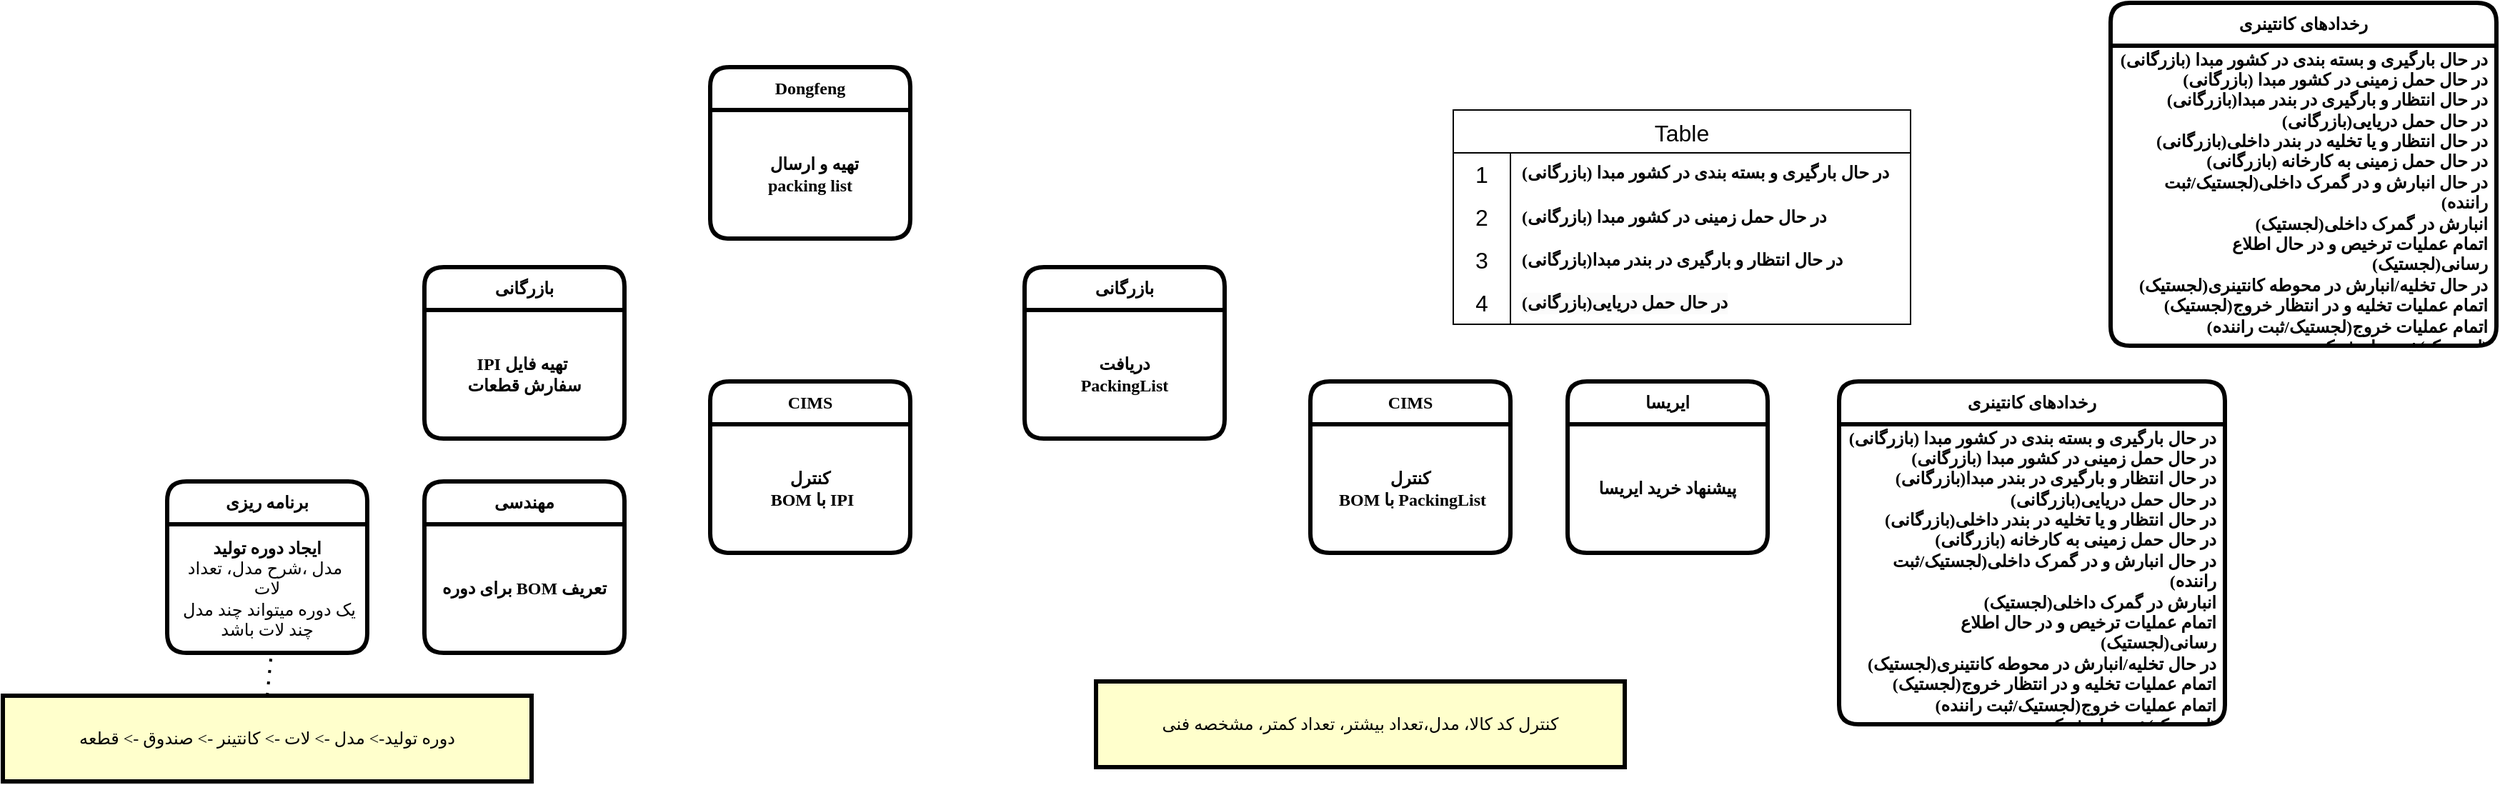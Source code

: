 <mxfile version="24.7.8">
  <diagram name="Page-1" id="c7558073-3199-34d8-9f00-42111426c3f3">
    <mxGraphModel dx="1940" dy="1741" grid="1" gridSize="10" guides="1" tooltips="1" connect="1" arrows="1" fold="1" page="1" pageScale="1" pageWidth="826" pageHeight="1169" background="none" math="0" shadow="0">
      <root>
        <mxCell id="0" />
        <mxCell id="1" parent="0" />
        <mxCell id="4" value="‏دوره تولید-&gt; مدل -&gt; لات -&gt; کانتینر -&gt; صندوق -&gt; قطعه" style="whiteSpace=wrap;align=center;verticalAlign=middle;fontStyle=0;strokeWidth=3;fillColor=#FFFFCC;fontFamily=Vazirmatn;fontSource=https%3A%2F%2Ffonts.googleapis.com%2Fcss%3Ffamily%3DVazirmatn;" parent="1" vertex="1">
          <mxGeometry x="-135" y="480" width="370" height="60" as="geometry" />
        </mxCell>
        <mxCell id="ImeqDuy5QfRWBbxiFpZr-104" value="&lt;span style=&quot;font-weight: 700;&quot;&gt;برنامه ریزی&lt;/span&gt;" style="swimlane;fontStyle=0;childLayout=stackLayout;horizontal=1;startSize=30;horizontalStack=0;resizeParent=1;resizeParentMax=0;resizeLast=0;collapsible=1;marginBottom=0;whiteSpace=wrap;html=1;strokeWidth=3;rounded=1;fontFamily=Vazirmatn;fontSource=https%3A%2F%2Ffonts.googleapis.com%2Fcss%3Ffamily%3DVazirmatn;" vertex="1" parent="1">
          <mxGeometry x="-20" y="330" width="140" height="120" as="geometry" />
        </mxCell>
        <mxCell id="ImeqDuy5QfRWBbxiFpZr-105" value="&lt;b&gt;ایجاد دوره تولید&lt;/b&gt;&lt;div&gt;مدل ،شرح مدل، تعداد&amp;nbsp;&lt;/div&gt;&lt;div&gt;&lt;span style=&quot;background-color: initial;&quot;&gt;لات&lt;/span&gt;&lt;br&gt;&lt;/div&gt;&lt;div&gt;&lt;span style=&quot;background-color: initial;&quot;&gt;یک دوره میتواند چند مدل&amp;nbsp; چند لات باشد&lt;/span&gt;&lt;/div&gt;" style="text;strokeColor=none;fillColor=none;align=center;verticalAlign=middle;spacingLeft=4;spacingRight=4;overflow=hidden;points=[[0,0.5],[1,0.5]];portConstraint=eastwest;rotatable=0;whiteSpace=wrap;html=1;strokeWidth=3;rounded=1;fontFamily=Vazirmatn;fontSource=https%3A%2F%2Ffonts.googleapis.com%2Fcss%3Ffamily%3DVazirmatn;" vertex="1" parent="ImeqDuy5QfRWBbxiFpZr-104">
          <mxGeometry y="30" width="140" height="90" as="geometry" />
        </mxCell>
        <mxCell id="ImeqDuy5QfRWBbxiFpZr-108" value="" style="endArrow=none;dashed=1;html=1;dashPattern=1 3;strokeWidth=2;rounded=0;exitX=0.5;exitY=0;exitDx=0;exitDy=0;entryX=0.521;entryY=1;entryDx=0;entryDy=0;entryPerimeter=0;" edge="1" parent="1" source="4" target="ImeqDuy5QfRWBbxiFpZr-105">
          <mxGeometry width="50" height="50" relative="1" as="geometry">
            <mxPoint x="390" y="320" as="sourcePoint" />
            <mxPoint x="440" y="270" as="targetPoint" />
          </mxGeometry>
        </mxCell>
        <mxCell id="ImeqDuy5QfRWBbxiFpZr-109" value="&lt;span style=&quot;font-weight: 700;&quot;&gt;مهندسی&lt;/span&gt;" style="swimlane;fontStyle=0;childLayout=stackLayout;horizontal=1;startSize=30;horizontalStack=0;resizeParent=1;resizeParentMax=0;resizeLast=0;collapsible=1;marginBottom=0;whiteSpace=wrap;html=1;strokeWidth=3;rounded=1;fontFamily=Vazirmatn;fontSource=https%3A%2F%2Ffonts.googleapis.com%2Fcss%3Ffamily%3DVazirmatn;" vertex="1" parent="1">
          <mxGeometry x="160" y="330" width="140" height="120" as="geometry" />
        </mxCell>
        <mxCell id="ImeqDuy5QfRWBbxiFpZr-110" value="&lt;b&gt;‮‏‏تعریف MOB برای دوره&lt;/b&gt;" style="text;strokeColor=none;fillColor=none;align=center;verticalAlign=middle;spacingLeft=4;spacingRight=4;overflow=hidden;points=[[0,0.5],[1,0.5]];portConstraint=eastwest;rotatable=0;whiteSpace=wrap;html=1;strokeWidth=3;rounded=1;fontFamily=Vazirmatn;fontSource=https%3A%2F%2Ffonts.googleapis.com%2Fcss%3Ffamily%3DVazirmatn;" vertex="1" parent="ImeqDuy5QfRWBbxiFpZr-109">
          <mxGeometry y="30" width="140" height="90" as="geometry" />
        </mxCell>
        <mxCell id="ImeqDuy5QfRWBbxiFpZr-111" value="&lt;span style=&quot;font-weight: 700;&quot;&gt;بازرگانی&lt;/span&gt;" style="swimlane;fontStyle=0;childLayout=stackLayout;horizontal=1;startSize=30;horizontalStack=0;resizeParent=1;resizeParentMax=0;resizeLast=0;collapsible=1;marginBottom=0;whiteSpace=wrap;html=1;strokeWidth=3;rounded=1;fontFamily=Vazirmatn;fontSource=https%3A%2F%2Ffonts.googleapis.com%2Fcss%3Ffamily%3DVazirmatn;" vertex="1" parent="1">
          <mxGeometry x="160" y="180" width="140" height="120" as="geometry" />
        </mxCell>
        <mxCell id="ImeqDuy5QfRWBbxiFpZr-112" value="&lt;b&gt;‮&amp;nbsp; تهیه فایل IPI&amp;nbsp;&lt;/b&gt;&lt;div&gt;&lt;b&gt;سفارش قطعات&lt;/b&gt;&lt;/div&gt;" style="text;strokeColor=none;fillColor=none;align=center;verticalAlign=middle;spacingLeft=4;spacingRight=4;overflow=hidden;points=[[0,0.5],[1,0.5]];portConstraint=eastwest;rotatable=0;whiteSpace=wrap;html=1;strokeWidth=3;rounded=1;fontFamily=Vazirmatn;fontSource=https%3A%2F%2Ffonts.googleapis.com%2Fcss%3Ffamily%3DVazirmatn;" vertex="1" parent="ImeqDuy5QfRWBbxiFpZr-111">
          <mxGeometry y="30" width="140" height="90" as="geometry" />
        </mxCell>
        <mxCell id="ImeqDuy5QfRWBbxiFpZr-113" value="&lt;b&gt;CIMS&lt;/b&gt;" style="swimlane;fontStyle=0;childLayout=stackLayout;horizontal=1;startSize=30;horizontalStack=0;resizeParent=1;resizeParentMax=0;resizeLast=0;collapsible=1;marginBottom=0;whiteSpace=wrap;html=1;strokeWidth=3;rounded=1;fontFamily=Vazirmatn;fontSource=https%3A%2F%2Ffonts.googleapis.com%2Fcss%3Ffamily%3DVazirmatn;" vertex="1" parent="1">
          <mxGeometry x="360" y="260" width="140" height="120" as="geometry" />
        </mxCell>
        <mxCell id="ImeqDuy5QfRWBbxiFpZr-114" value="&lt;b&gt;کنترل&lt;/b&gt;&lt;div&gt;&lt;b&gt;&amp;nbsp;BOM با IPI&lt;/b&gt;&lt;/div&gt;" style="text;strokeColor=none;fillColor=none;align=center;verticalAlign=middle;spacingLeft=4;spacingRight=4;overflow=hidden;points=[[0,0.5],[1,0.5]];portConstraint=eastwest;rotatable=0;whiteSpace=wrap;html=1;strokeWidth=3;rounded=1;fontFamily=Vazirmatn;fontSource=https%3A%2F%2Ffonts.googleapis.com%2Fcss%3Ffamily%3DVazirmatn;" vertex="1" parent="ImeqDuy5QfRWBbxiFpZr-113">
          <mxGeometry y="30" width="140" height="90" as="geometry" />
        </mxCell>
        <mxCell id="ImeqDuy5QfRWBbxiFpZr-118" value="&lt;b&gt;Dongfeng&lt;/b&gt;" style="swimlane;fontStyle=0;childLayout=stackLayout;horizontal=1;startSize=30;horizontalStack=0;resizeParent=1;resizeParentMax=0;resizeLast=0;collapsible=1;marginBottom=0;whiteSpace=wrap;html=1;strokeWidth=3;rounded=1;fontFamily=Vazirmatn;fontSource=https%3A%2F%2Ffonts.googleapis.com%2Fcss%3Ffamily%3DVazirmatn;" vertex="1" parent="1">
          <mxGeometry x="360" y="40" width="140" height="120" as="geometry" />
        </mxCell>
        <mxCell id="ImeqDuy5QfRWBbxiFpZr-119" value="&lt;b&gt;&amp;nbsp; تهیه و ارسال&lt;/b&gt;&lt;div&gt;&lt;b&gt;packing list&lt;/b&gt;&lt;/div&gt;" style="text;strokeColor=none;fillColor=none;align=center;verticalAlign=middle;spacingLeft=4;spacingRight=4;overflow=hidden;points=[[0,0.5],[1,0.5]];portConstraint=eastwest;rotatable=0;whiteSpace=wrap;html=1;strokeWidth=3;rounded=1;fontFamily=Vazirmatn;fontSource=https%3A%2F%2Ffonts.googleapis.com%2Fcss%3Ffamily%3DVazirmatn;" vertex="1" parent="ImeqDuy5QfRWBbxiFpZr-118">
          <mxGeometry y="30" width="140" height="90" as="geometry" />
        </mxCell>
        <mxCell id="ImeqDuy5QfRWBbxiFpZr-120" value="&lt;b&gt;بازرگانی&lt;/b&gt;" style="swimlane;fontStyle=0;childLayout=stackLayout;horizontal=1;startSize=30;horizontalStack=0;resizeParent=1;resizeParentMax=0;resizeLast=0;collapsible=1;marginBottom=0;whiteSpace=wrap;html=1;strokeWidth=3;rounded=1;fontFamily=Vazirmatn;fontSource=https%3A%2F%2Ffonts.googleapis.com%2Fcss%3Ffamily%3DVazirmatn;" vertex="1" parent="1">
          <mxGeometry x="580" y="180" width="140" height="120" as="geometry" />
        </mxCell>
        <mxCell id="ImeqDuy5QfRWBbxiFpZr-121" value="&lt;b&gt;دریافت&lt;/b&gt;&lt;div&gt;&lt;b&gt;PackingList&lt;/b&gt;&lt;/div&gt;" style="text;strokeColor=none;fillColor=none;align=center;verticalAlign=middle;spacingLeft=4;spacingRight=4;overflow=hidden;points=[[0,0.5],[1,0.5]];portConstraint=eastwest;rotatable=0;whiteSpace=wrap;html=1;strokeWidth=3;rounded=1;fontFamily=Vazirmatn;fontSource=https%3A%2F%2Ffonts.googleapis.com%2Fcss%3Ffamily%3DVazirmatn;" vertex="1" parent="ImeqDuy5QfRWBbxiFpZr-120">
          <mxGeometry y="30" width="140" height="90" as="geometry" />
        </mxCell>
        <mxCell id="ImeqDuy5QfRWBbxiFpZr-122" value="&lt;b&gt;CIMS&lt;/b&gt;" style="swimlane;fontStyle=0;childLayout=stackLayout;horizontal=1;startSize=30;horizontalStack=0;resizeParent=1;resizeParentMax=0;resizeLast=0;collapsible=1;marginBottom=0;whiteSpace=wrap;html=1;strokeWidth=3;rounded=1;fontFamily=Vazirmatn;fontSource=https%3A%2F%2Ffonts.googleapis.com%2Fcss%3Ffamily%3DVazirmatn;" vertex="1" parent="1">
          <mxGeometry x="780" y="260" width="140" height="120" as="geometry" />
        </mxCell>
        <mxCell id="ImeqDuy5QfRWBbxiFpZr-123" value="&lt;b&gt;کنترل&lt;/b&gt;&lt;div&gt;&lt;b&gt;&amp;nbsp;BOM با PackingList&lt;/b&gt;&lt;/div&gt;" style="text;strokeColor=none;fillColor=none;align=center;verticalAlign=middle;spacingLeft=4;spacingRight=4;overflow=hidden;points=[[0,0.5],[1,0.5]];portConstraint=eastwest;rotatable=0;whiteSpace=wrap;html=1;strokeWidth=3;rounded=1;fontFamily=Vazirmatn;fontSource=https%3A%2F%2Ffonts.googleapis.com%2Fcss%3Ffamily%3DVazirmatn;" vertex="1" parent="ImeqDuy5QfRWBbxiFpZr-122">
          <mxGeometry y="30" width="140" height="90" as="geometry" />
        </mxCell>
        <mxCell id="ImeqDuy5QfRWBbxiFpZr-124" value="کنترل کد کالا، مدل،تعداد بیشتر، تعداد کمتر، مشخصه فنی" style="whiteSpace=wrap;align=center;verticalAlign=middle;fontStyle=0;strokeWidth=3;fillColor=#FFFFCC;fontFamily=Vazirmatn;fontSource=https%3A%2F%2Ffonts.googleapis.com%2Fcss%3Ffamily%3DVazirmatn;" vertex="1" parent="1">
          <mxGeometry x="630" y="470" width="370" height="60" as="geometry" />
        </mxCell>
        <mxCell id="ImeqDuy5QfRWBbxiFpZr-125" value="&lt;b&gt;ایریسا&lt;/b&gt;" style="swimlane;fontStyle=0;childLayout=stackLayout;horizontal=1;startSize=30;horizontalStack=0;resizeParent=1;resizeParentMax=0;resizeLast=0;collapsible=1;marginBottom=0;whiteSpace=wrap;html=1;strokeWidth=3;rounded=1;fontFamily=Vazirmatn;fontSource=https%3A%2F%2Ffonts.googleapis.com%2Fcss%3Ffamily%3DVazirmatn;" vertex="1" parent="1">
          <mxGeometry x="960" y="260" width="140" height="120" as="geometry" />
        </mxCell>
        <mxCell id="ImeqDuy5QfRWBbxiFpZr-126" value="&lt;b&gt;پیشنهاد خرید ایریسا&lt;/b&gt;" style="text;strokeColor=none;fillColor=none;align=center;verticalAlign=middle;spacingLeft=4;spacingRight=4;overflow=hidden;points=[[0,0.5],[1,0.5]];portConstraint=eastwest;rotatable=0;whiteSpace=wrap;html=1;strokeWidth=3;rounded=1;fontFamily=Vazirmatn;fontSource=https%3A%2F%2Ffonts.googleapis.com%2Fcss%3Ffamily%3DVazirmatn;" vertex="1" parent="ImeqDuy5QfRWBbxiFpZr-125">
          <mxGeometry y="30" width="140" height="90" as="geometry" />
        </mxCell>
        <mxCell id="ImeqDuy5QfRWBbxiFpZr-127" value="&lt;b&gt;رخدادهای کانتینری&lt;/b&gt;" style="swimlane;fontStyle=0;childLayout=stackLayout;horizontal=1;startSize=30;horizontalStack=0;resizeParent=1;resizeParentMax=0;resizeLast=0;collapsible=1;marginBottom=0;whiteSpace=wrap;html=1;strokeWidth=3;rounded=1;fontFamily=Vazirmatn;fontSource=https%3A%2F%2Ffonts.googleapis.com%2Fcss%3Ffamily%3DVazirmatn;" vertex="1" parent="1">
          <mxGeometry x="1150" y="260" width="270" height="240" as="geometry" />
        </mxCell>
        <mxCell id="ImeqDuy5QfRWBbxiFpZr-128" value="&lt;b&gt;در حال بارگیری و بسته بندی در کشور مبدا (بازرگانی)&lt;/b&gt;&lt;div&gt;&lt;b&gt;در حال حمل زمینی در کشور مبدا (بازرگانی)&lt;/b&gt;&lt;/div&gt;&lt;div&gt;&lt;b&gt;در حال انتظار و بارگیری در بندر مبدا(بازرگانی)&lt;/b&gt;&lt;/div&gt;&lt;div&gt;&lt;b&gt;در حال حمل دریایی(بازرگانی)&lt;/b&gt;&lt;/div&gt;&lt;div&gt;&lt;b&gt;در حال انتظار و یا تخلیه در بندر داخلی(بازرگانی)&lt;/b&gt;&lt;/div&gt;&lt;div&gt;&lt;b&gt;در حال حمل زمینی به کارخانه (بازرگانی)&lt;/b&gt;&lt;/div&gt;&lt;div&gt;&lt;b&gt;در حال انبارش و در گمرک داخلی(لجستیک/ثبت راننده)&lt;/b&gt;&lt;/div&gt;&lt;div&gt;&lt;b&gt;انبارش در گمرک داخلی(لجستیک)&lt;/b&gt;&lt;/div&gt;&lt;div&gt;&lt;b&gt;اتمام عملیات ترخیص و در حال اطلاع رسانی&lt;/b&gt;&lt;b style=&quot;background-color: initial;&quot;&gt;(لجستیک)&lt;/b&gt;&lt;/div&gt;&lt;div&gt;&lt;b&gt;در حال تخلیه/انبارش در محوطه کانتینری&lt;/b&gt;&lt;b style=&quot;background-color: initial;&quot;&gt;(لجستیک)&lt;/b&gt;&lt;/div&gt;&lt;div&gt;&lt;b&gt;اتمام عملیات تخلیه و در انتظار خروج&lt;/b&gt;&lt;b style=&quot;background-color: initial;&quot;&gt;(لجستیک)&lt;/b&gt;&lt;/div&gt;&lt;div&gt;&lt;b&gt;اتمام عملیات خروج&lt;/b&gt;&lt;b style=&quot;background-color: initial;&quot;&gt;(لجستیک/ثبت راننده)&lt;/b&gt;&lt;/div&gt;&lt;div&gt;&lt;b style=&quot;background-color: initial;&quot;&gt;(لجستیک)&lt;/b&gt;&lt;b&gt;خروج از شرکت&lt;/b&gt;&lt;/div&gt;" style="text;strokeColor=none;fillColor=none;align=right;verticalAlign=middle;spacingLeft=4;spacingRight=4;overflow=hidden;points=[[0,0.5],[1,0.5]];portConstraint=eastwest;rotatable=0;whiteSpace=wrap;html=1;strokeWidth=3;rounded=1;fontFamily=Vazirmatn;fontSource=https%3A%2F%2Ffonts.googleapis.com%2Fcss%3Ffamily%3DVazirmatn;textDirection=rtl;" vertex="1" parent="ImeqDuy5QfRWBbxiFpZr-127">
          <mxGeometry y="30" width="270" height="210" as="geometry" />
        </mxCell>
        <mxCell id="ImeqDuy5QfRWBbxiFpZr-141" value="&lt;b&gt;رخدادهای کانتینری&lt;/b&gt;" style="swimlane;fontStyle=0;childLayout=stackLayout;horizontal=1;startSize=30;horizontalStack=0;resizeParent=1;resizeParentMax=0;resizeLast=0;collapsible=1;marginBottom=0;whiteSpace=wrap;html=1;strokeWidth=3;rounded=1;fontFamily=Vazirmatn;fontSource=https%3A%2F%2Ffonts.googleapis.com%2Fcss%3Ffamily%3DVazirmatn;" vertex="1" parent="1">
          <mxGeometry x="1340" y="-5" width="270" height="240" as="geometry" />
        </mxCell>
        <mxCell id="ImeqDuy5QfRWBbxiFpZr-142" value="&lt;b&gt;در حال بارگیری و بسته بندی در کشور مبدا (بازرگانی)&lt;/b&gt;&lt;div&gt;&lt;b&gt;در حال حمل زمینی در کشور مبدا (بازرگانی)&lt;/b&gt;&lt;/div&gt;&lt;div&gt;&lt;b&gt;در حال انتظار و بارگیری در بندر مبدا(بازرگانی)&lt;/b&gt;&lt;/div&gt;&lt;div&gt;&lt;b&gt;در حال حمل دریایی(بازرگانی)&lt;/b&gt;&lt;/div&gt;&lt;div&gt;&lt;b&gt;در حال انتظار و یا تخلیه در بندر داخلی(بازرگانی)&lt;/b&gt;&lt;/div&gt;&lt;div&gt;&lt;b&gt;در حال حمل زمینی به کارخانه (بازرگانی)&lt;/b&gt;&lt;/div&gt;&lt;div&gt;&lt;b&gt;در حال انبارش و در گمرک داخلی(لجستیک/ثبت راننده)&lt;/b&gt;&lt;/div&gt;&lt;div&gt;&lt;b&gt;انبارش در گمرک داخلی(لجستیک)&lt;/b&gt;&lt;/div&gt;&lt;div&gt;&lt;b&gt;اتمام عملیات ترخیص و در حال اطلاع رسانی&lt;/b&gt;&lt;b style=&quot;background-color: initial;&quot;&gt;(لجستیک)&lt;/b&gt;&lt;/div&gt;&lt;div&gt;&lt;b&gt;در حال تخلیه/انبارش در محوطه کانتینری&lt;/b&gt;&lt;b style=&quot;background-color: initial;&quot;&gt;(لجستیک)&lt;/b&gt;&lt;/div&gt;&lt;div&gt;&lt;b&gt;اتمام عملیات تخلیه و در انتظار خروج&lt;/b&gt;&lt;b style=&quot;background-color: initial;&quot;&gt;(لجستیک)&lt;/b&gt;&lt;/div&gt;&lt;div&gt;&lt;b&gt;اتمام عملیات خروج&lt;/b&gt;&lt;b style=&quot;background-color: initial;&quot;&gt;(لجستیک/ثبت راننده)&lt;/b&gt;&lt;/div&gt;&lt;div&gt;&lt;b style=&quot;background-color: initial;&quot;&gt;(لجستیک)&lt;/b&gt;&lt;b&gt;خروج از شرکت&lt;/b&gt;&lt;/div&gt;" style="text;strokeColor=none;fillColor=none;align=right;verticalAlign=middle;spacingLeft=4;spacingRight=4;overflow=hidden;points=[[0,0.5],[1,0.5]];portConstraint=eastwest;rotatable=0;whiteSpace=wrap;html=1;strokeWidth=3;rounded=1;fontFamily=Vazirmatn;fontSource=https%3A%2F%2Ffonts.googleapis.com%2Fcss%3Ffamily%3DVazirmatn;textDirection=rtl;" vertex="1" parent="ImeqDuy5QfRWBbxiFpZr-141">
          <mxGeometry y="30" width="270" height="210" as="geometry" />
        </mxCell>
        <mxCell id="ImeqDuy5QfRWBbxiFpZr-147" value="Table" style="shape=table;startSize=30;container=1;collapsible=0;childLayout=tableLayout;fixedRows=1;rowLines=0;fontStyle=0;strokeColor=default;fontSize=16;" vertex="1" parent="1">
          <mxGeometry x="880" y="70" width="320" height="150" as="geometry" />
        </mxCell>
        <mxCell id="ImeqDuy5QfRWBbxiFpZr-148" value="" style="shape=tableRow;horizontal=0;startSize=0;swimlaneHead=0;swimlaneBody=0;top=0;left=0;bottom=0;right=0;collapsible=0;dropTarget=0;fillColor=none;points=[[0,0.5],[1,0.5]];portConstraint=eastwest;strokeColor=inherit;fontSize=16;" vertex="1" parent="ImeqDuy5QfRWBbxiFpZr-147">
          <mxGeometry y="30" width="320" height="30" as="geometry" />
        </mxCell>
        <mxCell id="ImeqDuy5QfRWBbxiFpZr-149" value="1" style="shape=partialRectangle;html=1;whiteSpace=wrap;connectable=0;fillColor=none;top=0;left=0;bottom=0;right=0;overflow=hidden;pointerEvents=1;strokeColor=inherit;fontSize=16;" vertex="1" parent="ImeqDuy5QfRWBbxiFpZr-148">
          <mxGeometry width="40" height="30" as="geometry">
            <mxRectangle width="40" height="30" as="alternateBounds" />
          </mxGeometry>
        </mxCell>
        <mxCell id="ImeqDuy5QfRWBbxiFpZr-150" value="&lt;b style=&quot;font-family: Vazirmatn; font-size: 12px; text-align: right;&quot;&gt;در حال بارگیری و بسته بندی در کشور مبدا (بازرگانی)&lt;/b&gt;&lt;div&gt;&lt;b style=&quot;font-family: Vazirmatn; font-size: 12px; text-align: right;&quot;&gt;&lt;br&gt;&lt;/b&gt;&lt;/div&gt;" style="shape=partialRectangle;html=1;whiteSpace=wrap;connectable=0;fillColor=none;top=0;left=0;bottom=0;right=0;align=left;spacingLeft=6;overflow=hidden;strokeColor=inherit;fontSize=16;" vertex="1" parent="ImeqDuy5QfRWBbxiFpZr-148">
          <mxGeometry x="40" width="280" height="30" as="geometry">
            <mxRectangle width="280" height="30" as="alternateBounds" />
          </mxGeometry>
        </mxCell>
        <mxCell id="ImeqDuy5QfRWBbxiFpZr-151" value="" style="shape=tableRow;horizontal=0;startSize=0;swimlaneHead=0;swimlaneBody=0;top=0;left=0;bottom=0;right=0;collapsible=0;dropTarget=0;fillColor=none;points=[[0,0.5],[1,0.5]];portConstraint=eastwest;strokeColor=inherit;fontSize=16;" vertex="1" parent="ImeqDuy5QfRWBbxiFpZr-147">
          <mxGeometry y="60" width="320" height="30" as="geometry" />
        </mxCell>
        <mxCell id="ImeqDuy5QfRWBbxiFpZr-152" value="2" style="shape=partialRectangle;html=1;whiteSpace=wrap;connectable=0;fillColor=none;top=0;left=0;bottom=0;right=0;overflow=hidden;strokeColor=inherit;fontSize=16;" vertex="1" parent="ImeqDuy5QfRWBbxiFpZr-151">
          <mxGeometry width="40" height="30" as="geometry">
            <mxRectangle width="40" height="30" as="alternateBounds" />
          </mxGeometry>
        </mxCell>
        <mxCell id="ImeqDuy5QfRWBbxiFpZr-153" value="&lt;div style=&quot;font-family: Vazirmatn; font-size: 12px; text-align: right;&quot;&gt;&lt;b&gt;در حال حمل زمینی در کشور مبدا (بازرگانی)&lt;/b&gt;&lt;/div&gt;" style="shape=partialRectangle;html=1;whiteSpace=wrap;connectable=0;fillColor=none;top=0;left=0;bottom=0;right=0;align=left;spacingLeft=6;overflow=hidden;strokeColor=inherit;fontSize=16;" vertex="1" parent="ImeqDuy5QfRWBbxiFpZr-151">
          <mxGeometry x="40" width="280" height="30" as="geometry">
            <mxRectangle width="280" height="30" as="alternateBounds" />
          </mxGeometry>
        </mxCell>
        <mxCell id="ImeqDuy5QfRWBbxiFpZr-154" value="" style="shape=tableRow;horizontal=0;startSize=0;swimlaneHead=0;swimlaneBody=0;top=0;left=0;bottom=0;right=0;collapsible=0;dropTarget=0;fillColor=none;points=[[0,0.5],[1,0.5]];portConstraint=eastwest;strokeColor=inherit;fontSize=16;" vertex="1" parent="ImeqDuy5QfRWBbxiFpZr-147">
          <mxGeometry y="90" width="320" height="30" as="geometry" />
        </mxCell>
        <mxCell id="ImeqDuy5QfRWBbxiFpZr-155" value="3" style="shape=partialRectangle;html=1;whiteSpace=wrap;connectable=0;fillColor=none;top=0;left=0;bottom=0;right=0;overflow=hidden;strokeColor=inherit;fontSize=16;" vertex="1" parent="ImeqDuy5QfRWBbxiFpZr-154">
          <mxGeometry width="40" height="30" as="geometry">
            <mxRectangle width="40" height="30" as="alternateBounds" />
          </mxGeometry>
        </mxCell>
        <mxCell id="ImeqDuy5QfRWBbxiFpZr-156" value="&lt;div style=&quot;font-family: Vazirmatn; font-size: 12px; text-align: right;&quot;&gt;&lt;b&gt;در حال انتظار و بارگیری در بندر مبدا(بازرگانی)&lt;/b&gt;&lt;/div&gt;" style="shape=partialRectangle;html=1;whiteSpace=wrap;connectable=0;fillColor=none;top=0;left=0;bottom=0;right=0;align=left;spacingLeft=6;overflow=hidden;strokeColor=inherit;fontSize=16;" vertex="1" parent="ImeqDuy5QfRWBbxiFpZr-154">
          <mxGeometry x="40" width="280" height="30" as="geometry">
            <mxRectangle width="280" height="30" as="alternateBounds" />
          </mxGeometry>
        </mxCell>
        <mxCell id="ImeqDuy5QfRWBbxiFpZr-163" style="shape=tableRow;horizontal=0;startSize=0;swimlaneHead=0;swimlaneBody=0;top=0;left=0;bottom=0;right=0;collapsible=0;dropTarget=0;fillColor=none;points=[[0,0.5],[1,0.5]];portConstraint=eastwest;strokeColor=inherit;fontSize=16;" vertex="1" parent="ImeqDuy5QfRWBbxiFpZr-147">
          <mxGeometry y="120" width="320" height="30" as="geometry" />
        </mxCell>
        <mxCell id="ImeqDuy5QfRWBbxiFpZr-164" value="4" style="shape=partialRectangle;html=1;whiteSpace=wrap;connectable=0;fillColor=none;top=0;left=0;bottom=0;right=0;overflow=hidden;strokeColor=inherit;fontSize=16;" vertex="1" parent="ImeqDuy5QfRWBbxiFpZr-163">
          <mxGeometry width="40" height="30" as="geometry">
            <mxRectangle width="40" height="30" as="alternateBounds" />
          </mxGeometry>
        </mxCell>
        <mxCell id="ImeqDuy5QfRWBbxiFpZr-165" value="&lt;div style=&quot;forced-color-adjust: none; color: rgb(0, 0, 0); font-family: Vazirmatn; font-size: 12px; font-style: normal; font-variant-ligatures: normal; font-variant-caps: normal; font-weight: 400; letter-spacing: normal; orphans: 2; text-align: right; text-indent: 0px; text-transform: none; widows: 2; word-spacing: 0px; -webkit-text-stroke-width: 0px; white-space: normal; background-color: rgb(251, 251, 251); text-decoration-thickness: initial; text-decoration-style: initial; text-decoration-color: initial;&quot;&gt;&lt;b style=&quot;forced-color-adjust: none;&quot;&gt;در حال حمل دریایی(بازرگانی)&lt;/b&gt;&lt;/div&gt;" style="shape=partialRectangle;html=1;whiteSpace=wrap;connectable=0;fillColor=none;top=0;left=0;bottom=0;right=0;align=left;spacingLeft=6;overflow=hidden;strokeColor=inherit;fontSize=16;" vertex="1" parent="ImeqDuy5QfRWBbxiFpZr-163">
          <mxGeometry x="40" width="280" height="30" as="geometry">
            <mxRectangle width="280" height="30" as="alternateBounds" />
          </mxGeometry>
        </mxCell>
      </root>
    </mxGraphModel>
  </diagram>
</mxfile>
